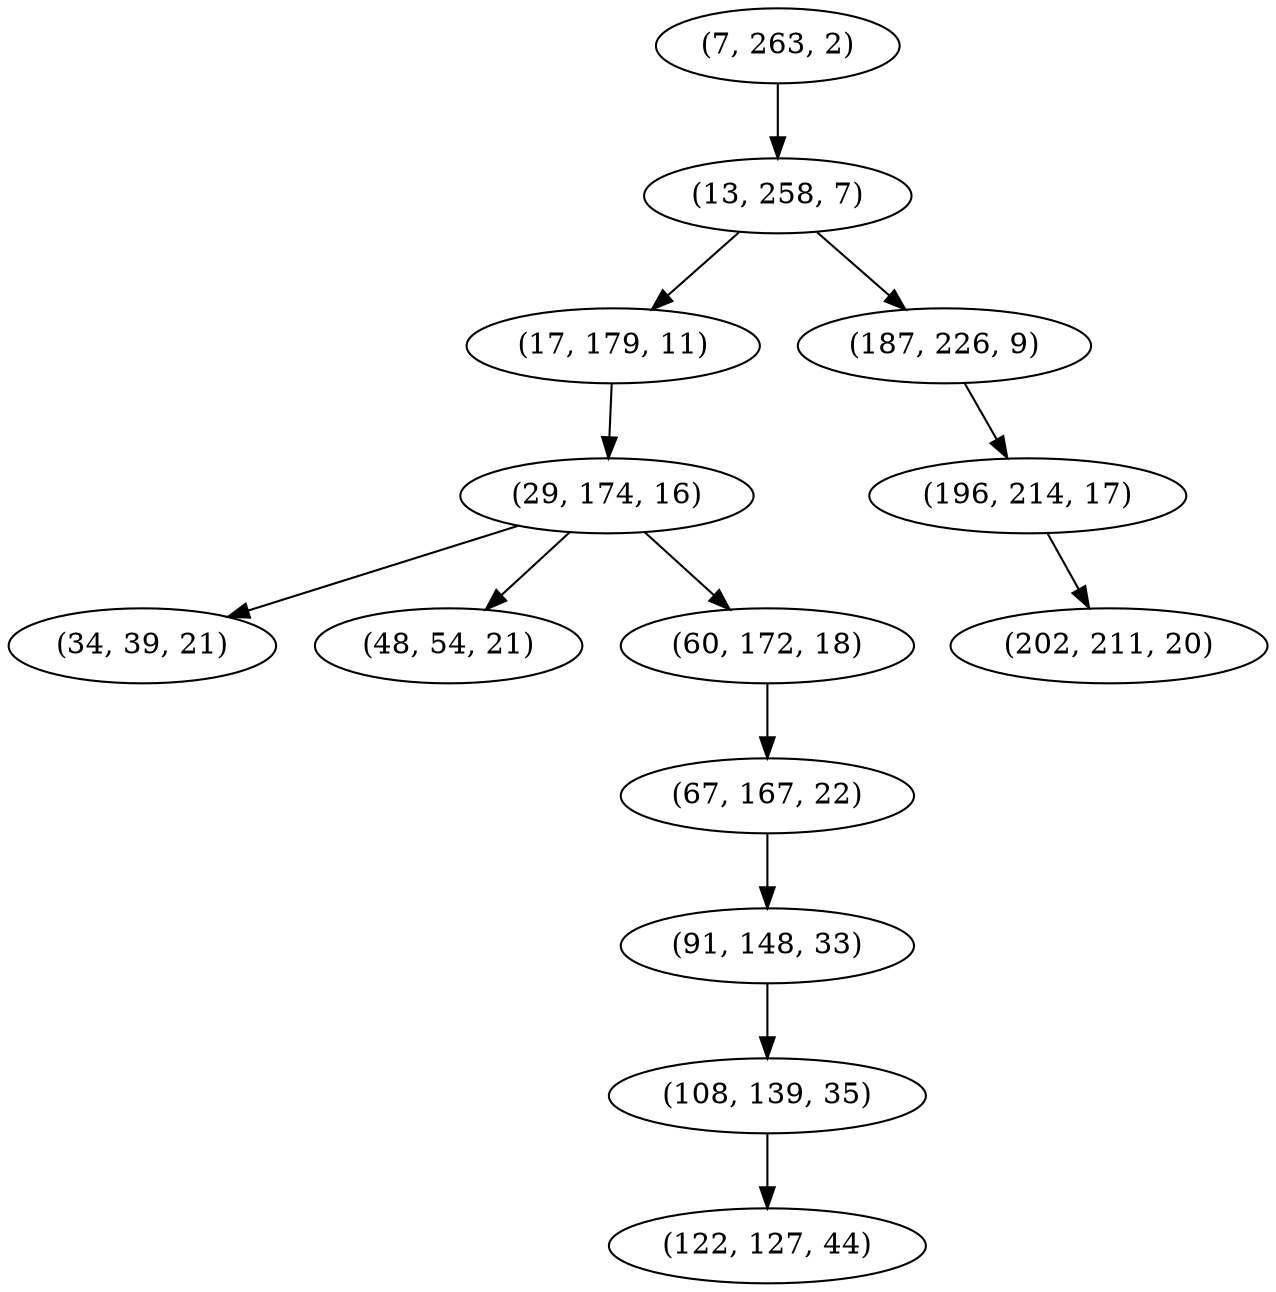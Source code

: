 digraph tree {
    "(7, 263, 2)";
    "(13, 258, 7)";
    "(17, 179, 11)";
    "(29, 174, 16)";
    "(34, 39, 21)";
    "(48, 54, 21)";
    "(60, 172, 18)";
    "(67, 167, 22)";
    "(91, 148, 33)";
    "(108, 139, 35)";
    "(122, 127, 44)";
    "(187, 226, 9)";
    "(196, 214, 17)";
    "(202, 211, 20)";
    "(7, 263, 2)" -> "(13, 258, 7)";
    "(13, 258, 7)" -> "(17, 179, 11)";
    "(13, 258, 7)" -> "(187, 226, 9)";
    "(17, 179, 11)" -> "(29, 174, 16)";
    "(29, 174, 16)" -> "(34, 39, 21)";
    "(29, 174, 16)" -> "(48, 54, 21)";
    "(29, 174, 16)" -> "(60, 172, 18)";
    "(60, 172, 18)" -> "(67, 167, 22)";
    "(67, 167, 22)" -> "(91, 148, 33)";
    "(91, 148, 33)" -> "(108, 139, 35)";
    "(108, 139, 35)" -> "(122, 127, 44)";
    "(187, 226, 9)" -> "(196, 214, 17)";
    "(196, 214, 17)" -> "(202, 211, 20)";
}

